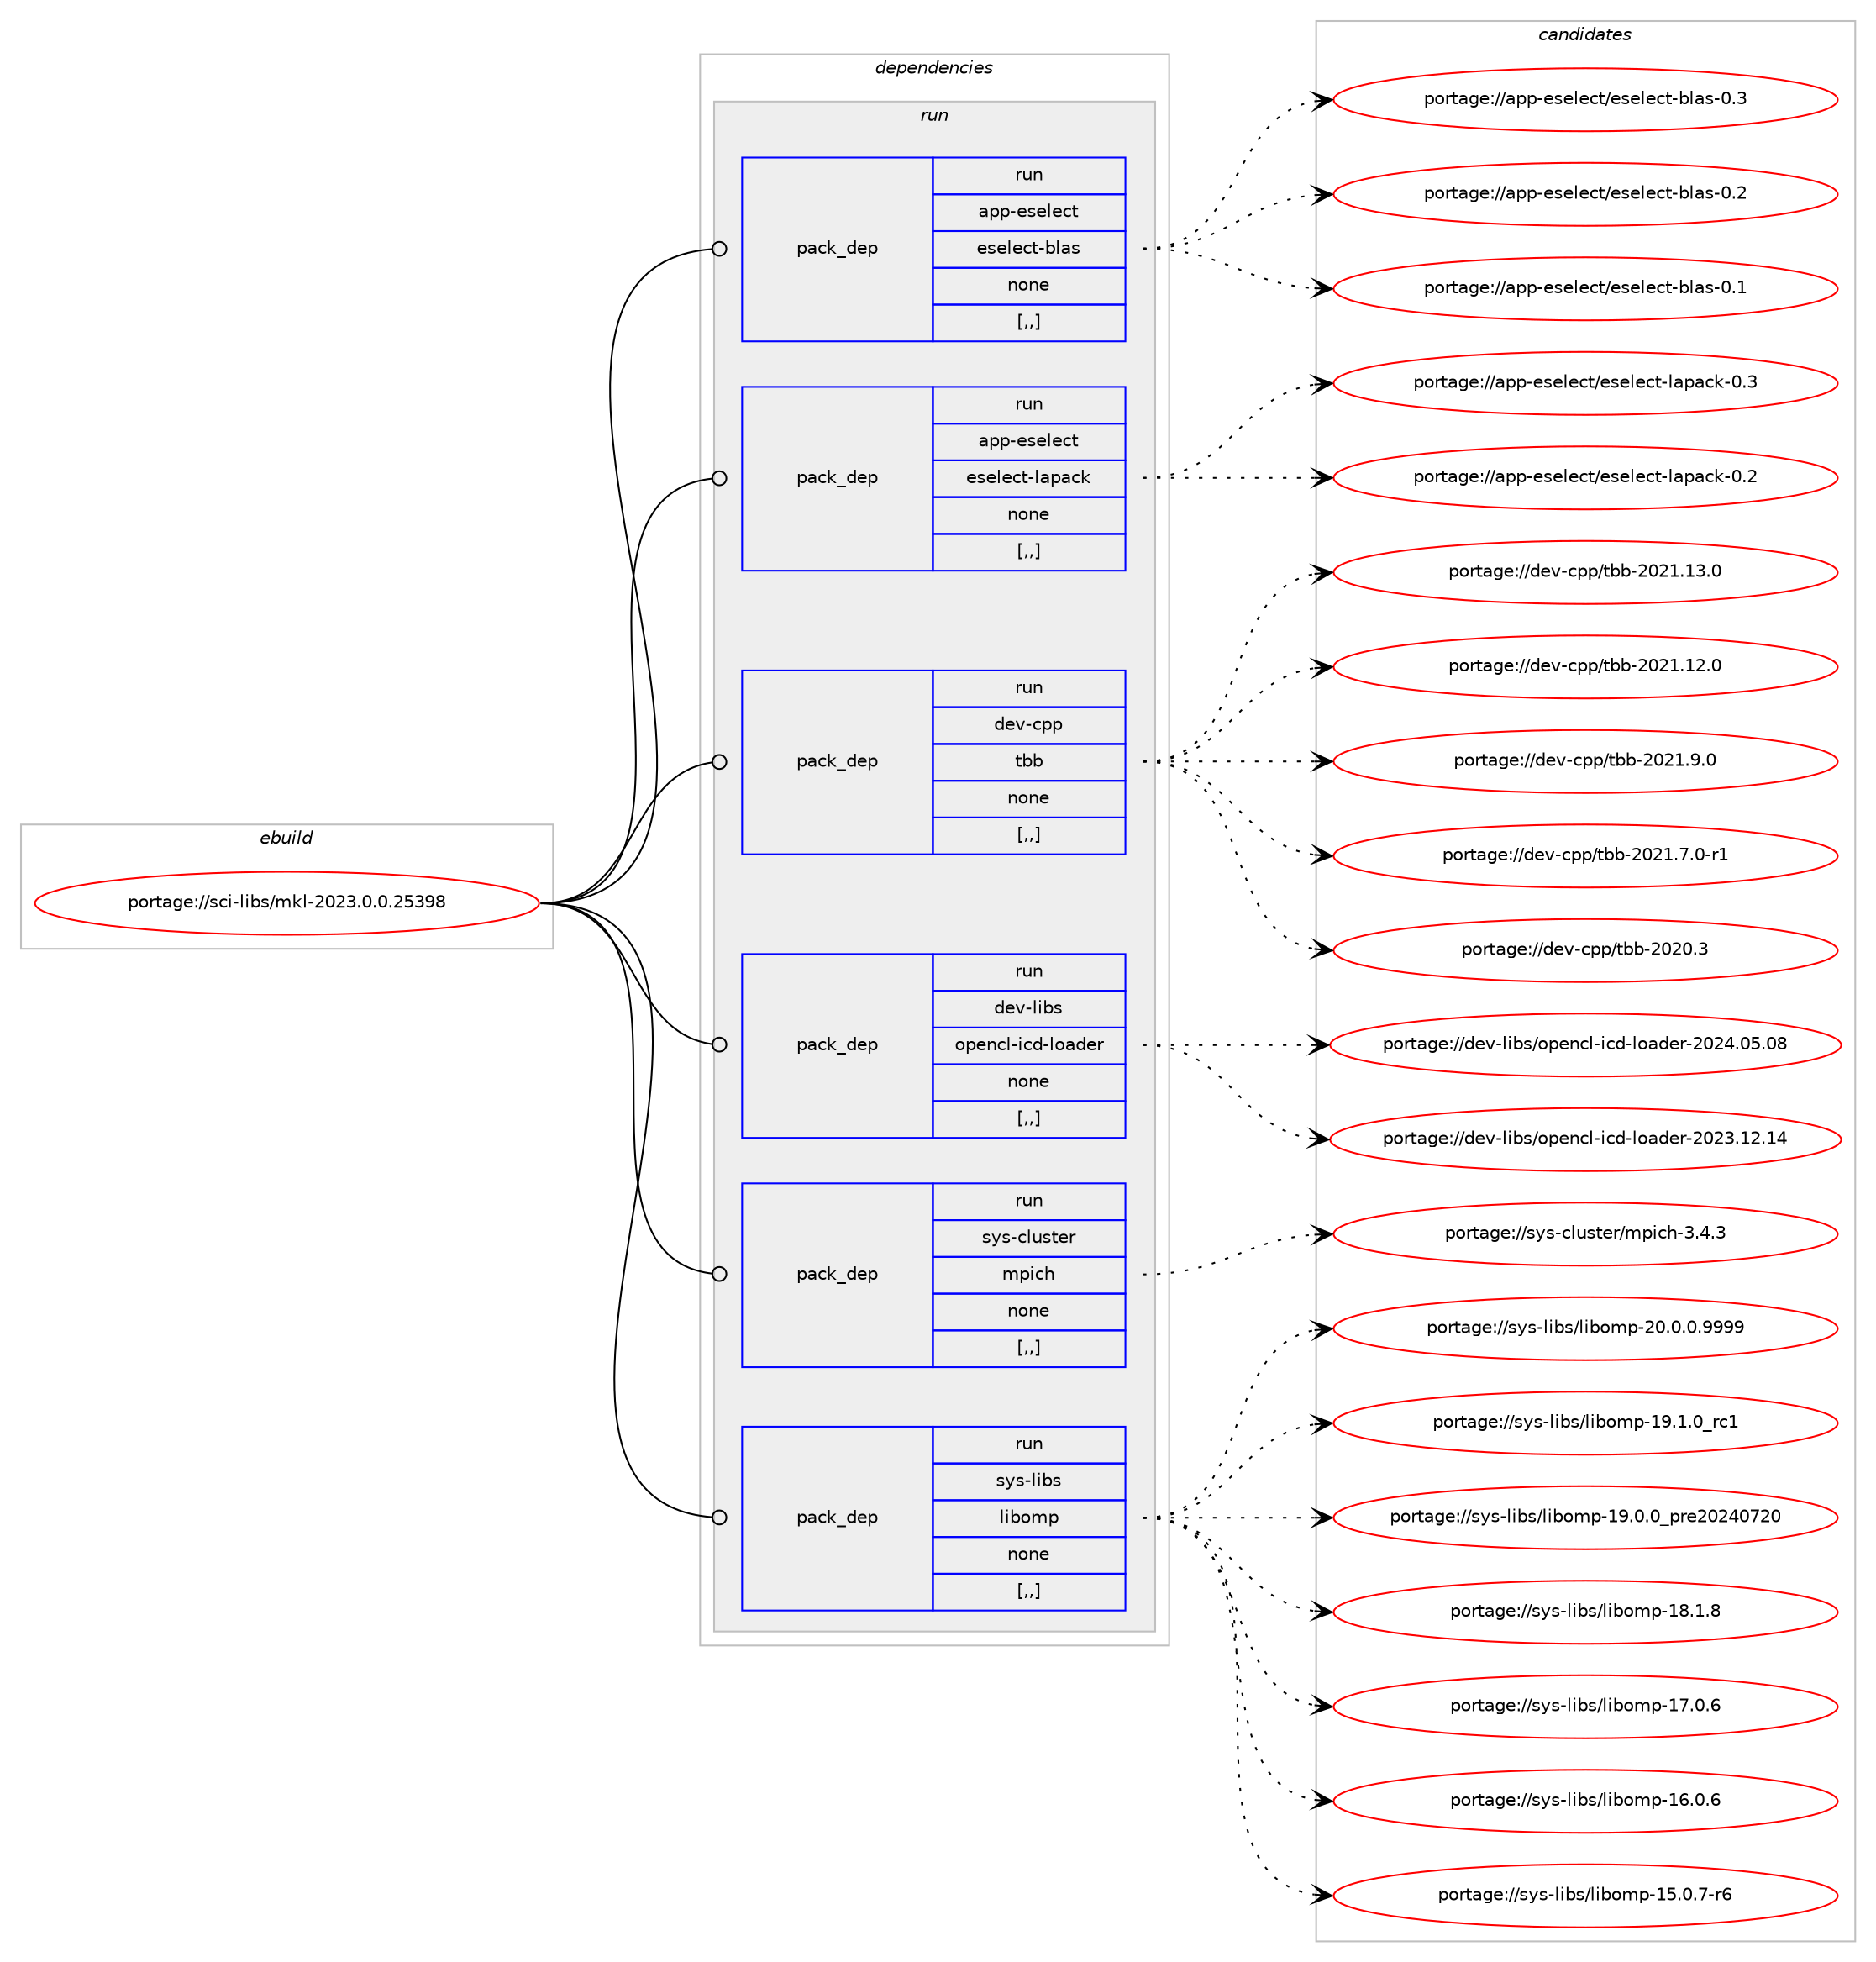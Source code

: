 digraph prolog {

# *************
# Graph options
# *************

newrank=true;
concentrate=true;
compound=true;
graph [rankdir=LR,fontname=Helvetica,fontsize=10,ranksep=1.5];#, ranksep=2.5, nodesep=0.2];
edge  [arrowhead=vee];
node  [fontname=Helvetica,fontsize=10];

# **********
# The ebuild
# **********

subgraph cluster_leftcol {
color=gray;
label=<<i>ebuild</i>>;
id [label="portage://sci-libs/mkl-2023.0.0.25398", color=red, width=4, href="../sci-libs/mkl-2023.0.0.25398.svg"];
}

# ****************
# The dependencies
# ****************

subgraph cluster_midcol {
color=gray;
label=<<i>dependencies</i>>;
subgraph cluster_compile {
fillcolor="#eeeeee";
style=filled;
label=<<i>compile</i>>;
}
subgraph cluster_compileandrun {
fillcolor="#eeeeee";
style=filled;
label=<<i>compile and run</i>>;
}
subgraph cluster_run {
fillcolor="#eeeeee";
style=filled;
label=<<i>run</i>>;
subgraph pack294366 {
dependency404240 [label=<<TABLE BORDER="0" CELLBORDER="1" CELLSPACING="0" CELLPADDING="4" WIDTH="220"><TR><TD ROWSPAN="6" CELLPADDING="30">pack_dep</TD></TR><TR><TD WIDTH="110">run</TD></TR><TR><TD>app-eselect</TD></TR><TR><TD>eselect-blas</TD></TR><TR><TD>none</TD></TR><TR><TD>[,,]</TD></TR></TABLE>>, shape=none, color=blue];
}
id:e -> dependency404240:w [weight=20,style="solid",arrowhead="odot"];
subgraph pack294367 {
dependency404241 [label=<<TABLE BORDER="0" CELLBORDER="1" CELLSPACING="0" CELLPADDING="4" WIDTH="220"><TR><TD ROWSPAN="6" CELLPADDING="30">pack_dep</TD></TR><TR><TD WIDTH="110">run</TD></TR><TR><TD>app-eselect</TD></TR><TR><TD>eselect-lapack</TD></TR><TR><TD>none</TD></TR><TR><TD>[,,]</TD></TR></TABLE>>, shape=none, color=blue];
}
id:e -> dependency404241:w [weight=20,style="solid",arrowhead="odot"];
subgraph pack294368 {
dependency404242 [label=<<TABLE BORDER="0" CELLBORDER="1" CELLSPACING="0" CELLPADDING="4" WIDTH="220"><TR><TD ROWSPAN="6" CELLPADDING="30">pack_dep</TD></TR><TR><TD WIDTH="110">run</TD></TR><TR><TD>dev-cpp</TD></TR><TR><TD>tbb</TD></TR><TR><TD>none</TD></TR><TR><TD>[,,]</TD></TR></TABLE>>, shape=none, color=blue];
}
id:e -> dependency404242:w [weight=20,style="solid",arrowhead="odot"];
subgraph pack294369 {
dependency404243 [label=<<TABLE BORDER="0" CELLBORDER="1" CELLSPACING="0" CELLPADDING="4" WIDTH="220"><TR><TD ROWSPAN="6" CELLPADDING="30">pack_dep</TD></TR><TR><TD WIDTH="110">run</TD></TR><TR><TD>dev-libs</TD></TR><TR><TD>opencl-icd-loader</TD></TR><TR><TD>none</TD></TR><TR><TD>[,,]</TD></TR></TABLE>>, shape=none, color=blue];
}
id:e -> dependency404243:w [weight=20,style="solid",arrowhead="odot"];
subgraph pack294370 {
dependency404244 [label=<<TABLE BORDER="0" CELLBORDER="1" CELLSPACING="0" CELLPADDING="4" WIDTH="220"><TR><TD ROWSPAN="6" CELLPADDING="30">pack_dep</TD></TR><TR><TD WIDTH="110">run</TD></TR><TR><TD>sys-cluster</TD></TR><TR><TD>mpich</TD></TR><TR><TD>none</TD></TR><TR><TD>[,,]</TD></TR></TABLE>>, shape=none, color=blue];
}
id:e -> dependency404244:w [weight=20,style="solid",arrowhead="odot"];
subgraph pack294371 {
dependency404245 [label=<<TABLE BORDER="0" CELLBORDER="1" CELLSPACING="0" CELLPADDING="4" WIDTH="220"><TR><TD ROWSPAN="6" CELLPADDING="30">pack_dep</TD></TR><TR><TD WIDTH="110">run</TD></TR><TR><TD>sys-libs</TD></TR><TR><TD>libomp</TD></TR><TR><TD>none</TD></TR><TR><TD>[,,]</TD></TR></TABLE>>, shape=none, color=blue];
}
id:e -> dependency404245:w [weight=20,style="solid",arrowhead="odot"];
}
}

# **************
# The candidates
# **************

subgraph cluster_choices {
rank=same;
color=gray;
label=<<i>candidates</i>>;

subgraph choice294366 {
color=black;
nodesep=1;
choice971121124510111510110810199116471011151011081019911645981089711545484651 [label="portage://app-eselect/eselect-blas-0.3", color=red, width=4,href="../app-eselect/eselect-blas-0.3.svg"];
choice971121124510111510110810199116471011151011081019911645981089711545484650 [label="portage://app-eselect/eselect-blas-0.2", color=red, width=4,href="../app-eselect/eselect-blas-0.2.svg"];
choice971121124510111510110810199116471011151011081019911645981089711545484649 [label="portage://app-eselect/eselect-blas-0.1", color=red, width=4,href="../app-eselect/eselect-blas-0.1.svg"];
dependency404240:e -> choice971121124510111510110810199116471011151011081019911645981089711545484651:w [style=dotted,weight="100"];
dependency404240:e -> choice971121124510111510110810199116471011151011081019911645981089711545484650:w [style=dotted,weight="100"];
dependency404240:e -> choice971121124510111510110810199116471011151011081019911645981089711545484649:w [style=dotted,weight="100"];
}
subgraph choice294367 {
color=black;
nodesep=1;
choice97112112451011151011081019911647101115101108101991164510897112979910745484651 [label="portage://app-eselect/eselect-lapack-0.3", color=red, width=4,href="../app-eselect/eselect-lapack-0.3.svg"];
choice97112112451011151011081019911647101115101108101991164510897112979910745484650 [label="portage://app-eselect/eselect-lapack-0.2", color=red, width=4,href="../app-eselect/eselect-lapack-0.2.svg"];
dependency404241:e -> choice97112112451011151011081019911647101115101108101991164510897112979910745484651:w [style=dotted,weight="100"];
dependency404241:e -> choice97112112451011151011081019911647101115101108101991164510897112979910745484650:w [style=dotted,weight="100"];
}
subgraph choice294368 {
color=black;
nodesep=1;
choice100101118459911211247116989845504850494649514648 [label="portage://dev-cpp/tbb-2021.13.0", color=red, width=4,href="../dev-cpp/tbb-2021.13.0.svg"];
choice100101118459911211247116989845504850494649504648 [label="portage://dev-cpp/tbb-2021.12.0", color=red, width=4,href="../dev-cpp/tbb-2021.12.0.svg"];
choice1001011184599112112471169898455048504946574648 [label="portage://dev-cpp/tbb-2021.9.0", color=red, width=4,href="../dev-cpp/tbb-2021.9.0.svg"];
choice10010111845991121124711698984550485049465546484511449 [label="portage://dev-cpp/tbb-2021.7.0-r1", color=red, width=4,href="../dev-cpp/tbb-2021.7.0-r1.svg"];
choice100101118459911211247116989845504850484651 [label="portage://dev-cpp/tbb-2020.3", color=red, width=4,href="../dev-cpp/tbb-2020.3.svg"];
dependency404242:e -> choice100101118459911211247116989845504850494649514648:w [style=dotted,weight="100"];
dependency404242:e -> choice100101118459911211247116989845504850494649504648:w [style=dotted,weight="100"];
dependency404242:e -> choice1001011184599112112471169898455048504946574648:w [style=dotted,weight="100"];
dependency404242:e -> choice10010111845991121124711698984550485049465546484511449:w [style=dotted,weight="100"];
dependency404242:e -> choice100101118459911211247116989845504850484651:w [style=dotted,weight="100"];
}
subgraph choice294369 {
color=black;
nodesep=1;
choice10010111845108105981154711111210111099108451059910045108111971001011144550485052464853464856 [label="portage://dev-libs/opencl-icd-loader-2024.05.08", color=red, width=4,href="../dev-libs/opencl-icd-loader-2024.05.08.svg"];
choice10010111845108105981154711111210111099108451059910045108111971001011144550485051464950464952 [label="portage://dev-libs/opencl-icd-loader-2023.12.14", color=red, width=4,href="../dev-libs/opencl-icd-loader-2023.12.14.svg"];
dependency404243:e -> choice10010111845108105981154711111210111099108451059910045108111971001011144550485052464853464856:w [style=dotted,weight="100"];
dependency404243:e -> choice10010111845108105981154711111210111099108451059910045108111971001011144550485051464950464952:w [style=dotted,weight="100"];
}
subgraph choice294370 {
color=black;
nodesep=1;
choice11512111545991081171151161011144710911210599104455146524651 [label="portage://sys-cluster/mpich-3.4.3", color=red, width=4,href="../sys-cluster/mpich-3.4.3.svg"];
dependency404244:e -> choice11512111545991081171151161011144710911210599104455146524651:w [style=dotted,weight="100"];
}
subgraph choice294371 {
color=black;
nodesep=1;
choice11512111545108105981154710810598111109112455048464846484657575757 [label="portage://sys-libs/libomp-20.0.0.9999", color=red, width=4,href="../sys-libs/libomp-20.0.0.9999.svg"];
choice1151211154510810598115471081059811110911245495746494648951149949 [label="portage://sys-libs/libomp-19.1.0_rc1", color=red, width=4,href="../sys-libs/libomp-19.1.0_rc1.svg"];
choice1151211154510810598115471081059811110911245495746484648951121141015048505248555048 [label="portage://sys-libs/libomp-19.0.0_pre20240720", color=red, width=4,href="../sys-libs/libomp-19.0.0_pre20240720.svg"];
choice1151211154510810598115471081059811110911245495646494656 [label="portage://sys-libs/libomp-18.1.8", color=red, width=4,href="../sys-libs/libomp-18.1.8.svg"];
choice1151211154510810598115471081059811110911245495546484654 [label="portage://sys-libs/libomp-17.0.6", color=red, width=4,href="../sys-libs/libomp-17.0.6.svg"];
choice1151211154510810598115471081059811110911245495446484654 [label="portage://sys-libs/libomp-16.0.6", color=red, width=4,href="../sys-libs/libomp-16.0.6.svg"];
choice11512111545108105981154710810598111109112454953464846554511454 [label="portage://sys-libs/libomp-15.0.7-r6", color=red, width=4,href="../sys-libs/libomp-15.0.7-r6.svg"];
dependency404245:e -> choice11512111545108105981154710810598111109112455048464846484657575757:w [style=dotted,weight="100"];
dependency404245:e -> choice1151211154510810598115471081059811110911245495746494648951149949:w [style=dotted,weight="100"];
dependency404245:e -> choice1151211154510810598115471081059811110911245495746484648951121141015048505248555048:w [style=dotted,weight="100"];
dependency404245:e -> choice1151211154510810598115471081059811110911245495646494656:w [style=dotted,weight="100"];
dependency404245:e -> choice1151211154510810598115471081059811110911245495546484654:w [style=dotted,weight="100"];
dependency404245:e -> choice1151211154510810598115471081059811110911245495446484654:w [style=dotted,weight="100"];
dependency404245:e -> choice11512111545108105981154710810598111109112454953464846554511454:w [style=dotted,weight="100"];
}
}

}
